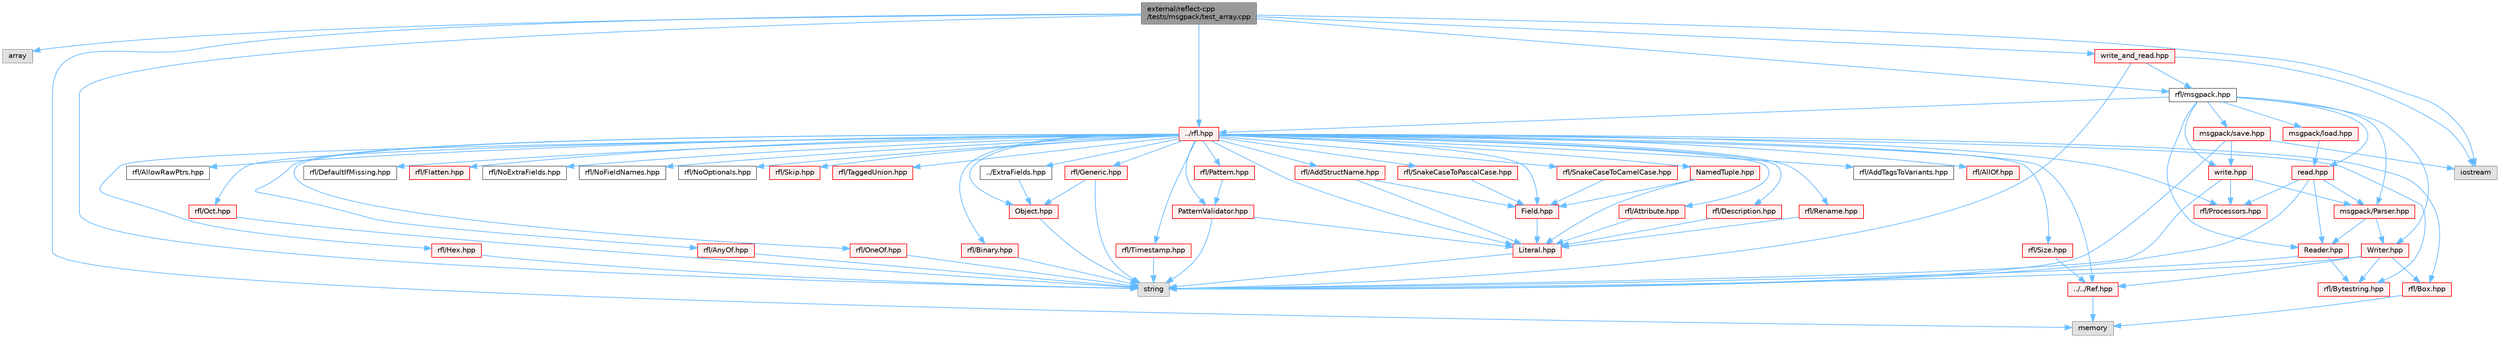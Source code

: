 digraph "external/reflect-cpp/tests/msgpack/test_array.cpp"
{
 // LATEX_PDF_SIZE
  bgcolor="transparent";
  edge [fontname=Helvetica,fontsize=10,labelfontname=Helvetica,labelfontsize=10];
  node [fontname=Helvetica,fontsize=10,shape=box,height=0.2,width=0.4];
  Node1 [id="Node000001",label="external/reflect-cpp\l/tests/msgpack/test_array.cpp",height=0.2,width=0.4,color="gray40", fillcolor="grey60", style="filled", fontcolor="black",tooltip=" "];
  Node1 -> Node2 [id="edge100_Node000001_Node000002",color="steelblue1",style="solid",tooltip=" "];
  Node2 [id="Node000002",label="array",height=0.2,width=0.4,color="grey60", fillcolor="#E0E0E0", style="filled",tooltip=" "];
  Node1 -> Node3 [id="edge101_Node000001_Node000003",color="steelblue1",style="solid",tooltip=" "];
  Node3 [id="Node000003",label="iostream",height=0.2,width=0.4,color="grey60", fillcolor="#E0E0E0", style="filled",tooltip=" "];
  Node1 -> Node4 [id="edge102_Node000001_Node000004",color="steelblue1",style="solid",tooltip=" "];
  Node4 [id="Node000004",label="memory",height=0.2,width=0.4,color="grey60", fillcolor="#E0E0E0", style="filled",tooltip=" "];
  Node1 -> Node5 [id="edge103_Node000001_Node000005",color="steelblue1",style="solid",tooltip=" "];
  Node5 [id="Node000005",label="rfl/msgpack.hpp",height=0.2,width=0.4,color="grey40", fillcolor="white", style="filled",URL="$msgpack_8hpp.html",tooltip=" "];
  Node5 -> Node6 [id="edge104_Node000005_Node000006",color="steelblue1",style="solid",tooltip=" "];
  Node6 [id="Node000006",label="../rfl.hpp",height=0.2,width=0.4,color="red", fillcolor="#FFF0F0", style="filled",URL="$rfl_8hpp.html",tooltip=" "];
  Node6 -> Node7 [id="edge105_Node000006_Node000007",color="steelblue1",style="solid",tooltip=" "];
  Node7 [id="Node000007",label="rfl/AddStructName.hpp",height=0.2,width=0.4,color="red", fillcolor="#FFF0F0", style="filled",URL="$_add_struct_name_8hpp.html",tooltip=" "];
  Node7 -> Node9 [id="edge106_Node000007_Node000009",color="steelblue1",style="solid",tooltip=" "];
  Node9 [id="Node000009",label="Field.hpp",height=0.2,width=0.4,color="red", fillcolor="#FFF0F0", style="filled",URL="$_field_8hpp.html",tooltip=" "];
  Node9 -> Node14 [id="edge107_Node000009_Node000014",color="steelblue1",style="solid",tooltip=" "];
  Node14 [id="Node000014",label="Literal.hpp",height=0.2,width=0.4,color="red", fillcolor="#FFF0F0", style="filled",URL="$_literal_8hpp.html",tooltip=" "];
  Node14 -> Node18 [id="edge108_Node000014_Node000018",color="steelblue1",style="solid",tooltip=" "];
  Node18 [id="Node000018",label="string",height=0.2,width=0.4,color="grey60", fillcolor="#E0E0E0", style="filled",tooltip=" "];
  Node7 -> Node14 [id="edge109_Node000007_Node000014",color="steelblue1",style="solid",tooltip=" "];
  Node6 -> Node55 [id="edge110_Node000006_Node000055",color="steelblue1",style="solid",tooltip=" "];
  Node55 [id="Node000055",label="rfl/AddTagsToVariants.hpp",height=0.2,width=0.4,color="grey40", fillcolor="white", style="filled",URL="$_add_tags_to_variants_8hpp.html",tooltip=" "];
  Node6 -> Node56 [id="edge111_Node000006_Node000056",color="steelblue1",style="solid",tooltip=" "];
  Node56 [id="Node000056",label="rfl/AllOf.hpp",height=0.2,width=0.4,color="red", fillcolor="#FFF0F0", style="filled",URL="$_all_of_8hpp.html",tooltip=" "];
  Node6 -> Node65 [id="edge112_Node000006_Node000065",color="steelblue1",style="solid",tooltip=" "];
  Node65 [id="Node000065",label="rfl/AllowRawPtrs.hpp",height=0.2,width=0.4,color="grey40", fillcolor="white", style="filled",URL="$_allow_raw_ptrs_8hpp.html",tooltip=" "];
  Node6 -> Node66 [id="edge113_Node000006_Node000066",color="steelblue1",style="solid",tooltip=" "];
  Node66 [id="Node000066",label="rfl/AnyOf.hpp",height=0.2,width=0.4,color="red", fillcolor="#FFF0F0", style="filled",URL="$_any_of_8hpp.html",tooltip=" "];
  Node66 -> Node18 [id="edge114_Node000066_Node000018",color="steelblue1",style="solid",tooltip=" "];
  Node6 -> Node68 [id="edge115_Node000006_Node000068",color="steelblue1",style="solid",tooltip=" "];
  Node68 [id="Node000068",label="rfl/Attribute.hpp",height=0.2,width=0.4,color="red", fillcolor="#FFF0F0", style="filled",URL="$_attribute_8hpp.html",tooltip=" "];
  Node68 -> Node14 [id="edge116_Node000068_Node000014",color="steelblue1",style="solid",tooltip=" "];
  Node6 -> Node69 [id="edge117_Node000006_Node000069",color="steelblue1",style="solid",tooltip=" "];
  Node69 [id="Node000069",label="rfl/Binary.hpp",height=0.2,width=0.4,color="red", fillcolor="#FFF0F0", style="filled",URL="$_binary_8hpp.html",tooltip=" "];
  Node69 -> Node18 [id="edge118_Node000069_Node000018",color="steelblue1",style="solid",tooltip=" "];
  Node6 -> Node71 [id="edge119_Node000006_Node000071",color="steelblue1",style="solid",tooltip=" "];
  Node71 [id="Node000071",label="rfl/Box.hpp",height=0.2,width=0.4,color="red", fillcolor="#FFF0F0", style="filled",URL="$_box_8hpp.html",tooltip=" "];
  Node71 -> Node4 [id="edge120_Node000071_Node000004",color="steelblue1",style="solid",tooltip=" "];
  Node6 -> Node72 [id="edge121_Node000006_Node000072",color="steelblue1",style="solid",tooltip=" "];
  Node72 [id="Node000072",label="rfl/Bytestring.hpp",height=0.2,width=0.4,color="red", fillcolor="#FFF0F0", style="filled",URL="$_bytestring_8hpp.html",tooltip=" "];
  Node6 -> Node73 [id="edge122_Node000006_Node000073",color="steelblue1",style="solid",tooltip=" "];
  Node73 [id="Node000073",label="rfl/DefaultIfMissing.hpp",height=0.2,width=0.4,color="grey40", fillcolor="white", style="filled",URL="$_default_if_missing_8hpp.html",tooltip=" "];
  Node6 -> Node74 [id="edge123_Node000006_Node000074",color="steelblue1",style="solid",tooltip=" "];
  Node74 [id="Node000074",label="rfl/Description.hpp",height=0.2,width=0.4,color="red", fillcolor="#FFF0F0", style="filled",URL="$_description_8hpp.html",tooltip=" "];
  Node74 -> Node14 [id="edge124_Node000074_Node000014",color="steelblue1",style="solid",tooltip=" "];
  Node6 -> Node49 [id="edge125_Node000006_Node000049",color="steelblue1",style="solid",tooltip=" "];
  Node49 [id="Node000049",label="../ExtraFields.hpp",height=0.2,width=0.4,color="grey40", fillcolor="white", style="filled",URL="$_extra_fields_8hpp.html",tooltip=" "];
  Node49 -> Node50 [id="edge126_Node000049_Node000050",color="steelblue1",style="solid",tooltip=" "];
  Node50 [id="Node000050",label="Object.hpp",height=0.2,width=0.4,color="red", fillcolor="#FFF0F0", style="filled",URL="$_object_8hpp.html",tooltip=" "];
  Node50 -> Node18 [id="edge127_Node000050_Node000018",color="steelblue1",style="solid",tooltip=" "];
  Node6 -> Node9 [id="edge128_Node000006_Node000009",color="steelblue1",style="solid",tooltip=" "];
  Node6 -> Node75 [id="edge129_Node000006_Node000075",color="steelblue1",style="solid",tooltip=" "];
  Node75 [id="Node000075",label="rfl/Flatten.hpp",height=0.2,width=0.4,color="red", fillcolor="#FFF0F0", style="filled",URL="$_flatten_8hpp.html",tooltip=" "];
  Node6 -> Node76 [id="edge130_Node000006_Node000076",color="steelblue1",style="solid",tooltip=" "];
  Node76 [id="Node000076",label="rfl/Generic.hpp",height=0.2,width=0.4,color="red", fillcolor="#FFF0F0", style="filled",URL="$_generic_8hpp.html",tooltip=" "];
  Node76 -> Node18 [id="edge131_Node000076_Node000018",color="steelblue1",style="solid",tooltip=" "];
  Node76 -> Node50 [id="edge132_Node000076_Node000050",color="steelblue1",style="solid",tooltip=" "];
  Node6 -> Node78 [id="edge133_Node000006_Node000078",color="steelblue1",style="solid",tooltip=" "];
  Node78 [id="Node000078",label="rfl/Hex.hpp",height=0.2,width=0.4,color="red", fillcolor="#FFF0F0", style="filled",URL="$_hex_8hpp.html",tooltip=" "];
  Node78 -> Node18 [id="edge134_Node000078_Node000018",color="steelblue1",style="solid",tooltip=" "];
  Node6 -> Node14 [id="edge135_Node000006_Node000014",color="steelblue1",style="solid",tooltip=" "];
  Node6 -> Node43 [id="edge136_Node000006_Node000043",color="steelblue1",style="solid",tooltip=" "];
  Node43 [id="Node000043",label="NamedTuple.hpp",height=0.2,width=0.4,color="red", fillcolor="#FFF0F0", style="filled",URL="$_named_tuple_8hpp.html",tooltip=" "];
  Node43 -> Node9 [id="edge137_Node000043_Node000009",color="steelblue1",style="solid",tooltip=" "];
  Node43 -> Node14 [id="edge138_Node000043_Node000014",color="steelblue1",style="solid",tooltip=" "];
  Node6 -> Node79 [id="edge139_Node000006_Node000079",color="steelblue1",style="solid",tooltip=" "];
  Node79 [id="Node000079",label="rfl/NoExtraFields.hpp",height=0.2,width=0.4,color="grey40", fillcolor="white", style="filled",URL="$_no_extra_fields_8hpp.html",tooltip=" "];
  Node6 -> Node80 [id="edge140_Node000006_Node000080",color="steelblue1",style="solid",tooltip=" "];
  Node80 [id="Node000080",label="rfl/NoFieldNames.hpp",height=0.2,width=0.4,color="grey40", fillcolor="white", style="filled",URL="$_no_field_names_8hpp.html",tooltip=" "];
  Node6 -> Node81 [id="edge141_Node000006_Node000081",color="steelblue1",style="solid",tooltip=" "];
  Node81 [id="Node000081",label="rfl/NoOptionals.hpp",height=0.2,width=0.4,color="grey40", fillcolor="white", style="filled",URL="$_no_optionals_8hpp.html",tooltip=" "];
  Node6 -> Node50 [id="edge142_Node000006_Node000050",color="steelblue1",style="solid",tooltip=" "];
  Node6 -> Node82 [id="edge143_Node000006_Node000082",color="steelblue1",style="solid",tooltip=" "];
  Node82 [id="Node000082",label="rfl/Oct.hpp",height=0.2,width=0.4,color="red", fillcolor="#FFF0F0", style="filled",URL="$_oct_8hpp.html",tooltip=" "];
  Node82 -> Node18 [id="edge144_Node000082_Node000018",color="steelblue1",style="solid",tooltip=" "];
  Node6 -> Node84 [id="edge145_Node000006_Node000084",color="steelblue1",style="solid",tooltip=" "];
  Node84 [id="Node000084",label="rfl/OneOf.hpp",height=0.2,width=0.4,color="red", fillcolor="#FFF0F0", style="filled",URL="$_one_of_8hpp.html",tooltip=" "];
  Node84 -> Node18 [id="edge146_Node000084_Node000018",color="steelblue1",style="solid",tooltip=" "];
  Node6 -> Node85 [id="edge147_Node000006_Node000085",color="steelblue1",style="solid",tooltip=" "];
  Node85 [id="Node000085",label="rfl/Pattern.hpp",height=0.2,width=0.4,color="red", fillcolor="#FFF0F0", style="filled",URL="$_pattern_8hpp.html",tooltip=" "];
  Node85 -> Node86 [id="edge148_Node000085_Node000086",color="steelblue1",style="solid",tooltip=" "];
  Node86 [id="Node000086",label="PatternValidator.hpp",height=0.2,width=0.4,color="red", fillcolor="#FFF0F0", style="filled",URL="$_pattern_validator_8hpp.html",tooltip=" "];
  Node86 -> Node18 [id="edge149_Node000086_Node000018",color="steelblue1",style="solid",tooltip=" "];
  Node86 -> Node14 [id="edge150_Node000086_Node000014",color="steelblue1",style="solid",tooltip=" "];
  Node6 -> Node86 [id="edge151_Node000006_Node000086",color="steelblue1",style="solid",tooltip=" "];
  Node6 -> Node92 [id="edge152_Node000006_Node000092",color="steelblue1",style="solid",tooltip=" "];
  Node92 [id="Node000092",label="rfl/Processors.hpp",height=0.2,width=0.4,color="red", fillcolor="#FFF0F0", style="filled",URL="$_processors_8hpp.html",tooltip=" "];
  Node6 -> Node59 [id="edge153_Node000006_Node000059",color="steelblue1",style="solid",tooltip=" "];
  Node59 [id="Node000059",label="../../Ref.hpp",height=0.2,width=0.4,color="red", fillcolor="#FFF0F0", style="filled",URL="$_ref_8hpp.html",tooltip=" "];
  Node59 -> Node4 [id="edge154_Node000059_Node000004",color="steelblue1",style="solid",tooltip=" "];
  Node6 -> Node101 [id="edge155_Node000006_Node000101",color="steelblue1",style="solid",tooltip=" "];
  Node101 [id="Node000101",label="rfl/Rename.hpp",height=0.2,width=0.4,color="red", fillcolor="#FFF0F0", style="filled",URL="$_rename_8hpp.html",tooltip=" "];
  Node101 -> Node14 [id="edge156_Node000101_Node000014",color="steelblue1",style="solid",tooltip=" "];
  Node6 -> Node102 [id="edge157_Node000006_Node000102",color="steelblue1",style="solid",tooltip=" "];
  Node102 [id="Node000102",label="rfl/Size.hpp",height=0.2,width=0.4,color="red", fillcolor="#FFF0F0", style="filled",URL="$_size_8hpp.html",tooltip=" "];
  Node102 -> Node59 [id="edge158_Node000102_Node000059",color="steelblue1",style="solid",tooltip=" "];
  Node6 -> Node103 [id="edge159_Node000006_Node000103",color="steelblue1",style="solid",tooltip=" "];
  Node103 [id="Node000103",label="rfl/Skip.hpp",height=0.2,width=0.4,color="red", fillcolor="#FFF0F0", style="filled",URL="$_skip_8hpp.html",tooltip=" "];
  Node6 -> Node105 [id="edge160_Node000006_Node000105",color="steelblue1",style="solid",tooltip=" "];
  Node105 [id="Node000105",label="rfl/SnakeCaseToCamelCase.hpp",height=0.2,width=0.4,color="red", fillcolor="#FFF0F0", style="filled",URL="$_snake_case_to_camel_case_8hpp.html",tooltip=" "];
  Node105 -> Node9 [id="edge161_Node000105_Node000009",color="steelblue1",style="solid",tooltip=" "];
  Node6 -> Node108 [id="edge162_Node000006_Node000108",color="steelblue1",style="solid",tooltip=" "];
  Node108 [id="Node000108",label="rfl/SnakeCaseToPascalCase.hpp",height=0.2,width=0.4,color="red", fillcolor="#FFF0F0", style="filled",URL="$_snake_case_to_pascal_case_8hpp.html",tooltip=" "];
  Node108 -> Node9 [id="edge163_Node000108_Node000009",color="steelblue1",style="solid",tooltip=" "];
  Node6 -> Node109 [id="edge164_Node000006_Node000109",color="steelblue1",style="solid",tooltip=" "];
  Node109 [id="Node000109",label="rfl/TaggedUnion.hpp",height=0.2,width=0.4,color="red", fillcolor="#FFF0F0", style="filled",URL="$_tagged_union_8hpp.html",tooltip=" "];
  Node6 -> Node151 [id="edge165_Node000006_Node000151",color="steelblue1",style="solid",tooltip=" "];
  Node151 [id="Node000151",label="rfl/Timestamp.hpp",height=0.2,width=0.4,color="red", fillcolor="#FFF0F0", style="filled",URL="$_timestamp_8hpp.html",tooltip=" "];
  Node151 -> Node18 [id="edge166_Node000151_Node000018",color="steelblue1",style="solid",tooltip=" "];
  Node5 -> Node297 [id="edge167_Node000005_Node000297",color="steelblue1",style="solid",tooltip=" "];
  Node297 [id="Node000297",label="msgpack/Parser.hpp",height=0.2,width=0.4,color="red", fillcolor="#FFF0F0", style="filled",URL="$msgpack_2_parser_8hpp.html",tooltip=" "];
  Node297 -> Node298 [id="edge168_Node000297_Node000298",color="steelblue1",style="solid",tooltip=" "];
  Node298 [id="Node000298",label="Reader.hpp",height=0.2,width=0.4,color="red", fillcolor="#FFF0F0", style="filled",URL="$msgpack_2_reader_8hpp.html",tooltip=" "];
  Node298 -> Node18 [id="edge169_Node000298_Node000018",color="steelblue1",style="solid",tooltip=" "];
  Node298 -> Node72 [id="edge170_Node000298_Node000072",color="steelblue1",style="solid",tooltip=" "];
  Node297 -> Node300 [id="edge171_Node000297_Node000300",color="steelblue1",style="solid",tooltip=" "];
  Node300 [id="Node000300",label="Writer.hpp",height=0.2,width=0.4,color="red", fillcolor="#FFF0F0", style="filled",URL="$msgpack_2_writer_8hpp.html",tooltip=" "];
  Node300 -> Node18 [id="edge172_Node000300_Node000018",color="steelblue1",style="solid",tooltip=" "];
  Node300 -> Node71 [id="edge173_Node000300_Node000071",color="steelblue1",style="solid",tooltip=" "];
  Node300 -> Node59 [id="edge174_Node000300_Node000059",color="steelblue1",style="solid",tooltip=" "];
  Node300 -> Node72 [id="edge175_Node000300_Node000072",color="steelblue1",style="solid",tooltip=" "];
  Node5 -> Node298 [id="edge176_Node000005_Node000298",color="steelblue1",style="solid",tooltip=" "];
  Node5 -> Node300 [id="edge177_Node000005_Node000300",color="steelblue1",style="solid",tooltip=" "];
  Node5 -> Node301 [id="edge178_Node000005_Node000301",color="steelblue1",style="solid",tooltip=" "];
  Node301 [id="Node000301",label="msgpack/load.hpp",height=0.2,width=0.4,color="red", fillcolor="#FFF0F0", style="filled",URL="$msgpack_2load_8hpp.html",tooltip=" "];
  Node301 -> Node304 [id="edge179_Node000301_Node000304",color="steelblue1",style="solid",tooltip=" "];
  Node304 [id="Node000304",label="read.hpp",height=0.2,width=0.4,color="red", fillcolor="#FFF0F0", style="filled",URL="$msgpack_2read_8hpp.html",tooltip=" "];
  Node304 -> Node18 [id="edge180_Node000304_Node000018",color="steelblue1",style="solid",tooltip=" "];
  Node304 -> Node92 [id="edge181_Node000304_Node000092",color="steelblue1",style="solid",tooltip=" "];
  Node304 -> Node297 [id="edge182_Node000304_Node000297",color="steelblue1",style="solid",tooltip=" "];
  Node304 -> Node298 [id="edge183_Node000304_Node000298",color="steelblue1",style="solid",tooltip=" "];
  Node5 -> Node304 [id="edge184_Node000005_Node000304",color="steelblue1",style="solid",tooltip=" "];
  Node5 -> Node305 [id="edge185_Node000005_Node000305",color="steelblue1",style="solid",tooltip=" "];
  Node305 [id="Node000305",label="msgpack/save.hpp",height=0.2,width=0.4,color="red", fillcolor="#FFF0F0", style="filled",URL="$msgpack_2save_8hpp.html",tooltip=" "];
  Node305 -> Node3 [id="edge186_Node000305_Node000003",color="steelblue1",style="solid",tooltip=" "];
  Node305 -> Node18 [id="edge187_Node000305_Node000018",color="steelblue1",style="solid",tooltip=" "];
  Node305 -> Node307 [id="edge188_Node000305_Node000307",color="steelblue1",style="solid",tooltip=" "];
  Node307 [id="Node000307",label="write.hpp",height=0.2,width=0.4,color="red", fillcolor="#FFF0F0", style="filled",URL="$msgpack_2write_8hpp.html",tooltip=" "];
  Node307 -> Node18 [id="edge189_Node000307_Node000018",color="steelblue1",style="solid",tooltip=" "];
  Node307 -> Node92 [id="edge190_Node000307_Node000092",color="steelblue1",style="solid",tooltip=" "];
  Node307 -> Node297 [id="edge191_Node000307_Node000297",color="steelblue1",style="solid",tooltip=" "];
  Node5 -> Node307 [id="edge192_Node000005_Node000307",color="steelblue1",style="solid",tooltip=" "];
  Node1 -> Node18 [id="edge193_Node000001_Node000018",color="steelblue1",style="solid",tooltip=" "];
  Node1 -> Node6 [id="edge194_Node000001_Node000006",color="steelblue1",style="solid",tooltip=" "];
  Node1 -> Node308 [id="edge195_Node000001_Node000308",color="steelblue1",style="solid",tooltip=" "];
  Node308 [id="Node000308",label="write_and_read.hpp",height=0.2,width=0.4,color="red", fillcolor="#FFF0F0", style="filled",URL="$msgpack_2write__and__read_8hpp.html",tooltip=" "];
  Node308 -> Node3 [id="edge196_Node000308_Node000003",color="steelblue1",style="solid",tooltip=" "];
  Node308 -> Node5 [id="edge197_Node000308_Node000005",color="steelblue1",style="solid",tooltip=" "];
  Node308 -> Node18 [id="edge198_Node000308_Node000018",color="steelblue1",style="solid",tooltip=" "];
}

